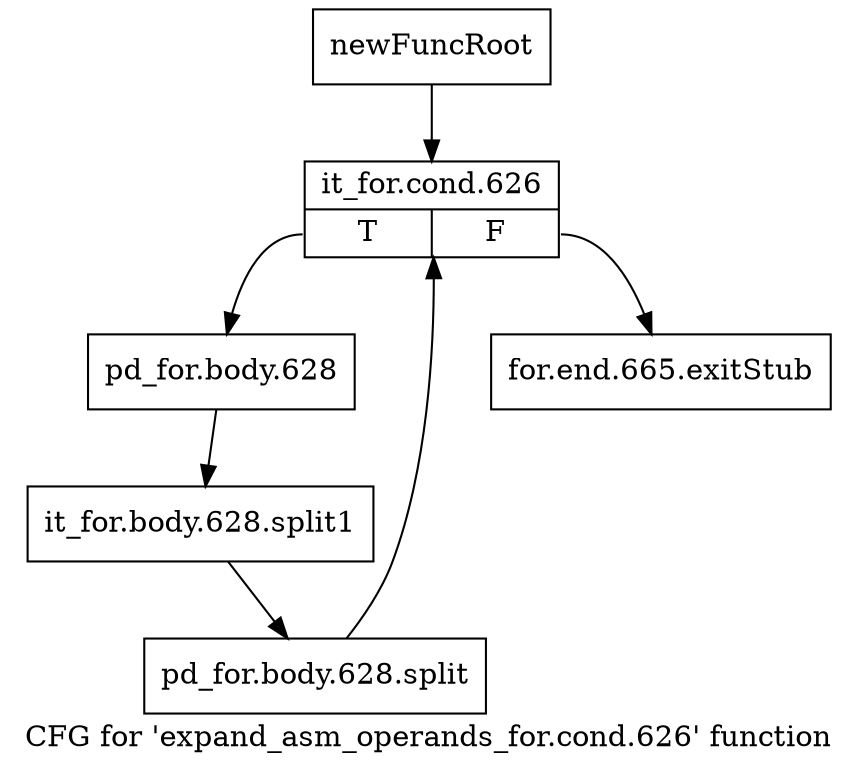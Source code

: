 digraph "CFG for 'expand_asm_operands_for.cond.626' function" {
	label="CFG for 'expand_asm_operands_for.cond.626' function";

	Node0xc3654c0 [shape=record,label="{newFuncRoot}"];
	Node0xc3654c0 -> Node0xc3771d0;
	Node0xc377180 [shape=record,label="{for.end.665.exitStub}"];
	Node0xc3771d0 [shape=record,label="{it_for.cond.626|{<s0>T|<s1>F}}"];
	Node0xc3771d0:s0 -> Node0xc377220;
	Node0xc3771d0:s1 -> Node0xc377180;
	Node0xc377220 [shape=record,label="{pd_for.body.628}"];
	Node0xc377220 -> Node0xf8c1110;
	Node0xf8c1110 [shape=record,label="{it_for.body.628.split1}"];
	Node0xf8c1110 -> Node0xfd20890;
	Node0xfd20890 [shape=record,label="{pd_for.body.628.split}"];
	Node0xfd20890 -> Node0xc3771d0;
}
